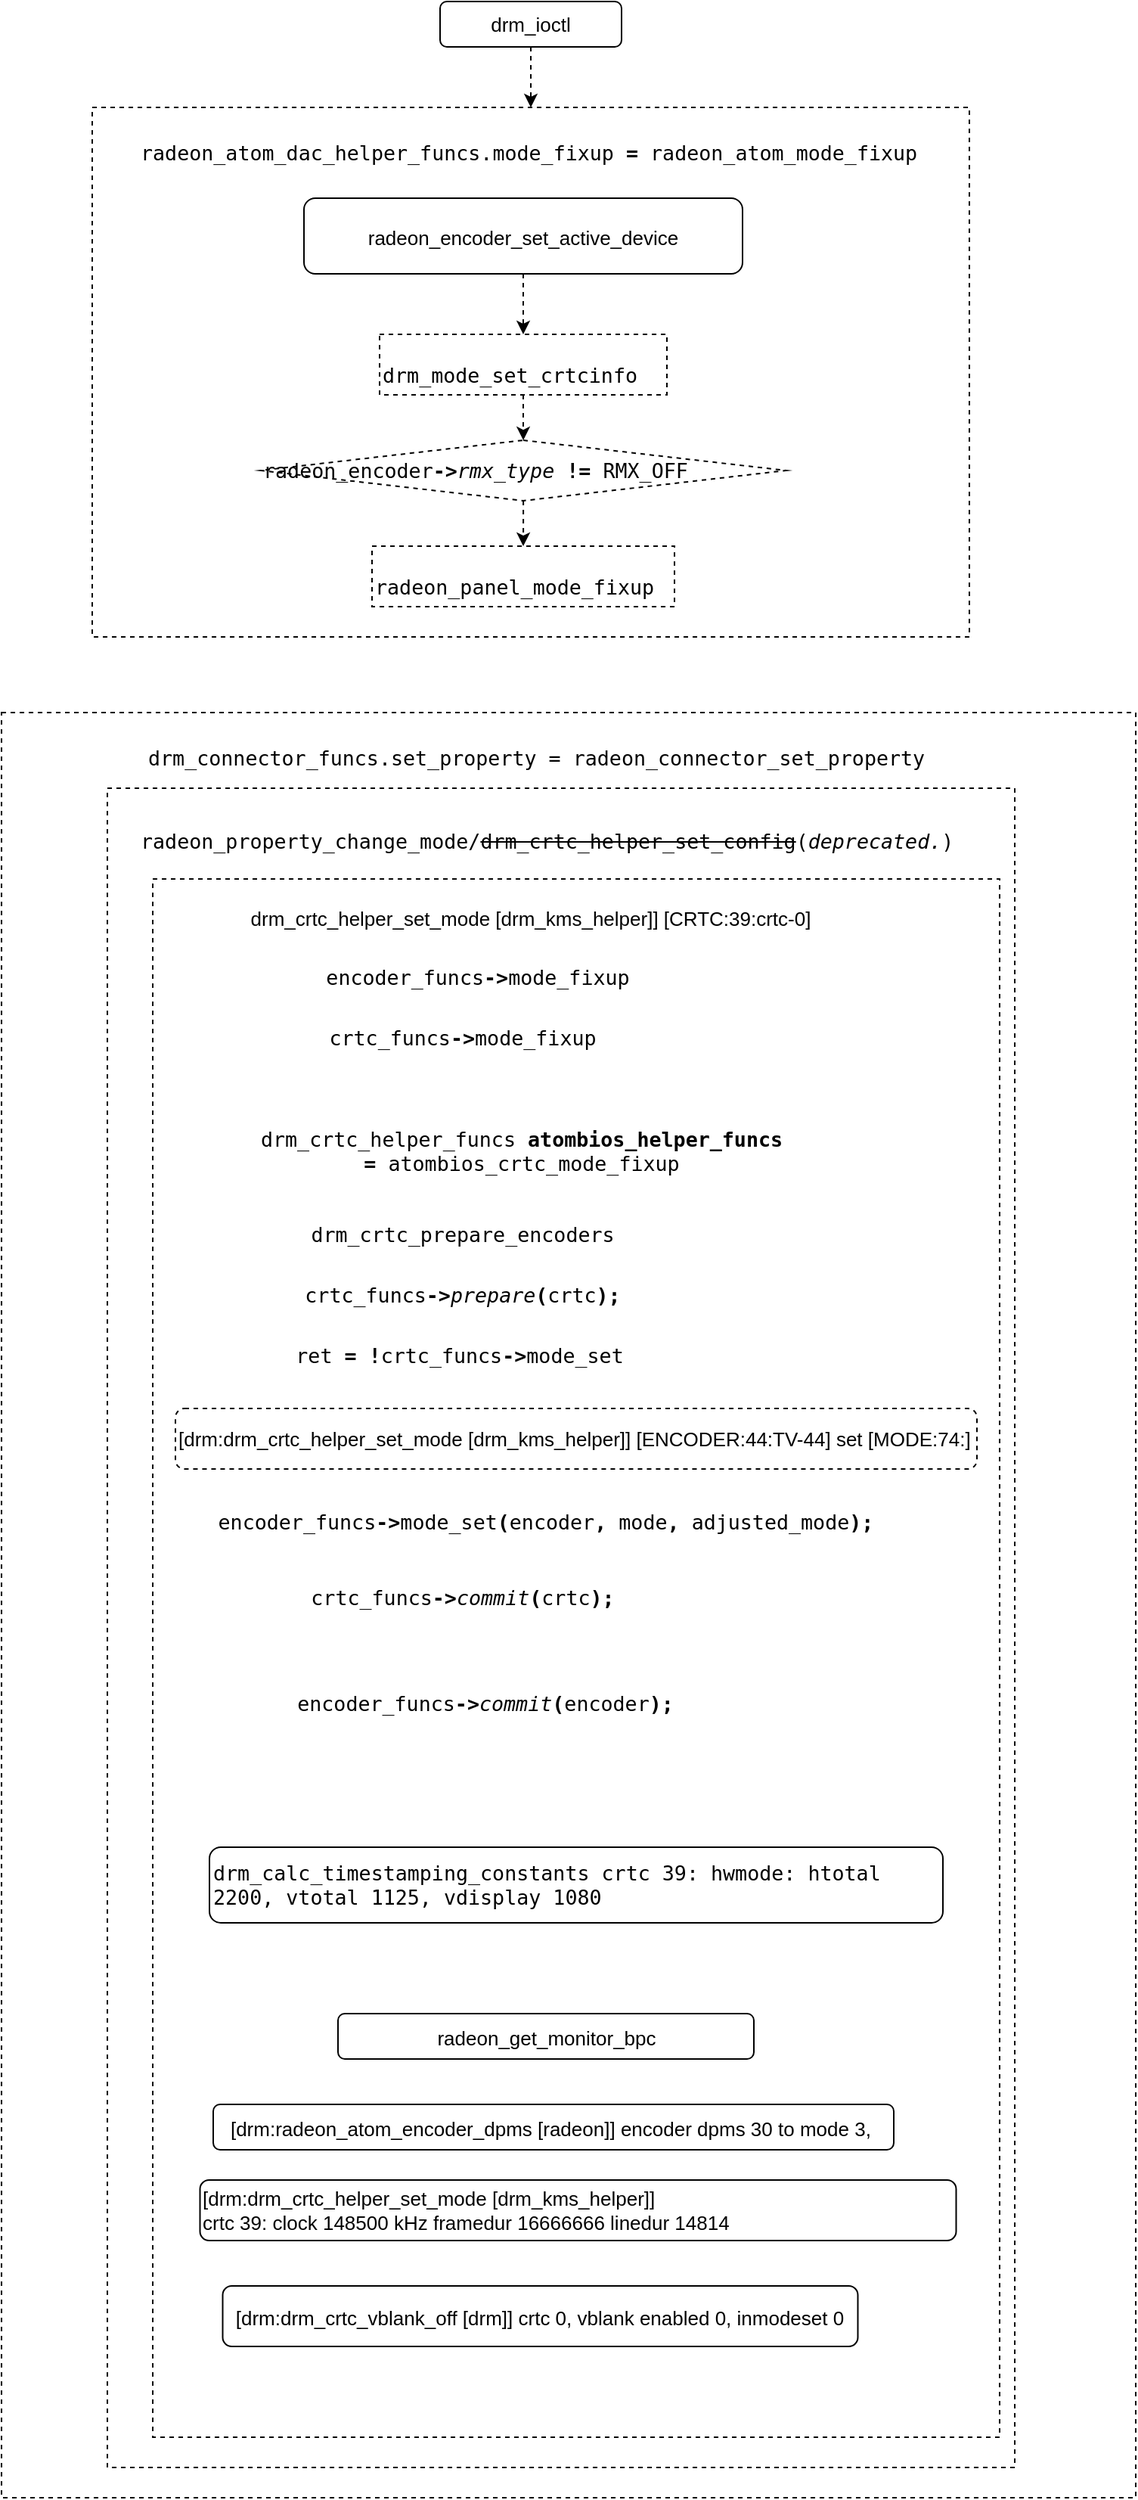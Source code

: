 <mxfile version="15.6.6" type="github">
  <diagram id="AM0HCoSupyYwshGD3Rph" name="Page-1">
    <mxGraphModel dx="2209" dy="761" grid="1" gridSize="10" guides="1" tooltips="1" connect="1" arrows="1" fold="1" page="1" pageScale="1" pageWidth="827" pageHeight="1169" math="0" shadow="0">
      <root>
        <mxCell id="0" />
        <mxCell id="1" parent="0" />
        <mxCell id="6ycGAx9qy3iNxIzKx5UR-36" value="" style="rounded=0;whiteSpace=wrap;html=1;dashed=1;fontSize=13;fontColor=default;strokeColor=default;fillColor=none;gradientColor=none;align=left;" vertex="1" parent="1">
          <mxGeometry x="-120" y="550" width="750" height="1180" as="geometry" />
        </mxCell>
        <mxCell id="6ycGAx9qy3iNxIzKx5UR-35" value="" style="rounded=0;whiteSpace=wrap;html=1;dashed=1;fontSize=13;fontColor=default;strokeColor=default;fillColor=none;gradientColor=none;align=left;" vertex="1" parent="1">
          <mxGeometry x="-50" y="600" width="600" height="1110" as="geometry" />
        </mxCell>
        <mxCell id="6ycGAx9qy3iNxIzKx5UR-39" value="" style="rounded=0;whiteSpace=wrap;html=1;dashed=1;fontSize=13;fontColor=default;strokeColor=default;fillColor=none;gradientColor=none;align=left;" vertex="1" parent="1">
          <mxGeometry x="-20" y="660" width="560" height="1030" as="geometry" />
        </mxCell>
        <mxCell id="6ycGAx9qy3iNxIzKx5UR-21" value="" style="edgeStyle=orthogonalEdgeStyle;rounded=0;orthogonalLoop=1;jettySize=auto;html=1;dashed=1;labelBackgroundColor=default;fontSize=18;fontColor=default;strokeColor=default;entryX=0.5;entryY=0;entryDx=0;entryDy=0;" edge="1" parent="1" source="6ycGAx9qy3iNxIzKx5UR-2" target="6ycGAx9qy3iNxIzKx5UR-37">
          <mxGeometry relative="1" as="geometry" />
        </mxCell>
        <mxCell id="6ycGAx9qy3iNxIzKx5UR-2" value="&lt;span style=&quot;text-align: left&quot;&gt;&lt;font style=&quot;font-size: 13px&quot;&gt;drm_ioctl&lt;/font&gt;&lt;/span&gt;" style="rounded=1;whiteSpace=wrap;html=1;fontColor=default;fillColor=default;strokeColor=default;" vertex="1" parent="1">
          <mxGeometry x="170" y="80" width="120" height="30" as="geometry" />
        </mxCell>
        <mxCell id="6ycGAx9qy3iNxIzKx5UR-5" value="&lt;div&gt;&lt;font style=&quot;font-size: 13px&quot;&gt;&lt;br&gt;&lt;/font&gt;&lt;/div&gt;&lt;div&gt;&lt;font style=&quot;font-size: 13px&quot;&gt;drm_crtc_helper_set_mode [drm_kms_helper]] [CRTC:39:crtc-0]&lt;/font&gt;&lt;/div&gt;&lt;div&gt;&lt;br&gt;&lt;/div&gt;" style="rounded=1;whiteSpace=wrap;html=1;fontSize=18;fontColor=default;strokeColor=none;fillColor=none;" vertex="1" parent="1">
          <mxGeometry y="670" width="460" height="30" as="geometry" />
        </mxCell>
        <mxCell id="6ycGAx9qy3iNxIzKx5UR-6" value="&lt;font style=&quot;font-size: 13px&quot;&gt;radeon_get_monitor_bpc&lt;/font&gt;" style="rounded=1;whiteSpace=wrap;html=1;fontSize=18;fontColor=default;strokeColor=default;fillColor=default;" vertex="1" parent="1">
          <mxGeometry x="102.5" y="1410" width="275" height="30" as="geometry" />
        </mxCell>
        <mxCell id="6ycGAx9qy3iNxIzKx5UR-7" value="&lt;font style=&quot;font-size: 13px&quot;&gt;[drm:radeon_atom_encoder_dpms [radeon]] encoder dpms 30 to mode 3,&amp;nbsp;&lt;/font&gt;" style="rounded=1;whiteSpace=wrap;html=1;fontSize=18;fontColor=default;strokeColor=default;fillColor=default;" vertex="1" parent="1">
          <mxGeometry x="20" y="1470" width="450" height="30" as="geometry" />
        </mxCell>
        <mxCell id="6ycGAx9qy3iNxIzKx5UR-8" value="&lt;div&gt;&lt;font style=&quot;font-size: 13px&quot;&gt;&lt;br&gt;&lt;/font&gt;&lt;/div&gt;&lt;div&gt;&lt;font style=&quot;font-size: 13px&quot;&gt;[drm:drm_crtc_vblank_off [drm]] crtc 0, vblank enabled 0, inmodeset 0&lt;/font&gt;&lt;/div&gt;&lt;div&gt;&lt;br&gt;&lt;/div&gt;" style="rounded=1;whiteSpace=wrap;html=1;fontSize=18;fontColor=default;strokeColor=default;fillColor=default;" vertex="1" parent="1">
          <mxGeometry x="26.25" y="1590" width="420" height="40" as="geometry" />
        </mxCell>
        <mxCell id="6ycGAx9qy3iNxIzKx5UR-29" value="&lt;p style=&quot;font-family: monospace , &amp;quot;courier&amp;quot; ; font-size: 10pt&quot;&gt;&lt;span style=&quot;font-size: 10pt&quot;&gt;radeon_property_change_mode/&lt;/span&gt;&lt;strike&gt;drm_crtc_helper_set_config&lt;/strike&gt;(&lt;span style=&quot;font-style: italic ; font-size: 10pt&quot;&gt;deprecated.&lt;/span&gt;&lt;span style=&quot;font-size: 10pt&quot;&gt;)&lt;/span&gt;&lt;/p&gt;" style="whiteSpace=wrap;html=1;dashed=1;fontSize=18;fontColor=default;strokeColor=none;fillColor=none;gradientColor=none;align=left;" vertex="1" parent="1">
          <mxGeometry x="-30" y="610" width="540" height="50" as="geometry" />
        </mxCell>
        <mxCell id="6ycGAx9qy3iNxIzKx5UR-33" value="&lt;p style=&quot;font-family: monospace , &amp;quot;courier&amp;quot; ; font-size: 10pt&quot;&gt;&lt;span style=&quot;font-size: 10pt&quot;&gt;drm_connector_funcs.&lt;/span&gt;&lt;span style=&quot;font-size: 10pt&quot;&gt;set_property =&amp;nbsp;&lt;/span&gt;&lt;span style=&quot;font-size: 10pt&quot;&gt;radeon_connector_set_property&lt;/span&gt;&lt;/p&gt;" style="whiteSpace=wrap;html=1;dashed=1;fontSize=18;fontColor=default;strokeColor=none;fillColor=none;gradientColor=none;align=left;" vertex="1" parent="1">
          <mxGeometry x="-25" y="550" width="550" height="60" as="geometry" />
        </mxCell>
        <mxCell id="6ycGAx9qy3iNxIzKx5UR-37" value="" style="rounded=0;whiteSpace=wrap;html=1;dashed=1;fontSize=13;fontColor=default;strokeColor=default;fillColor=none;gradientColor=none;align=left;" vertex="1" parent="1">
          <mxGeometry x="-60" y="150" width="580" height="350" as="geometry" />
        </mxCell>
        <mxCell id="6ycGAx9qy3iNxIzKx5UR-3" value="&lt;font style=&quot;font-size: 13px&quot;&gt;radeon_encoder_set_active_device&lt;/font&gt;" style="rounded=1;whiteSpace=wrap;html=1;fontSize=18;fontColor=default;strokeColor=default;fillColor=default;" vertex="1" parent="1">
          <mxGeometry x="80" y="210" width="290" height="50" as="geometry" />
        </mxCell>
        <mxCell id="6ycGAx9qy3iNxIzKx5UR-15" value="&lt;p style=&quot;font-family: monospace , &amp;#34;courier&amp;#34; ; font-size: 10pt&quot;&gt;&lt;span style=&quot;font-size: 10pt&quot;&gt;radeon_atom_dac_helper_funcs.mode_fixup&amp;nbsp;&lt;/span&gt;&lt;span style=&quot;font-weight: bold ; font-size: 10pt&quot;&gt;=&amp;nbsp;&lt;/span&gt;radeon_atom_mode_fixup&lt;/p&gt;" style="whiteSpace=wrap;html=1;fontSize=18;fontColor=default;strokeColor=default;fillColor=none;gradientColor=none;align=left;opacity=0;" vertex="1" parent="1">
          <mxGeometry x="-30" y="160" width="532.5" height="40" as="geometry" />
        </mxCell>
        <mxCell id="6ycGAx9qy3iNxIzKx5UR-16" value="&lt;p style=&quot;font-family: monospace, courier; font-size: 10pt;&quot;&gt;&lt;span style=&quot;&quot;&gt;drm_mode_set_crtcinfo&lt;/span&gt;&lt;/p&gt;" style="text;whiteSpace=wrap;html=1;fontSize=18;fontColor=default;fillColor=#FFFFFF;strokeColor=default;dashed=1;" vertex="1" parent="1">
          <mxGeometry x="130" y="300" width="190" height="40" as="geometry" />
        </mxCell>
        <mxCell id="6ycGAx9qy3iNxIzKx5UR-17" value="&lt;p style=&quot;font-family: monospace, courier; font-size: 10pt;&quot;&gt;&lt;span style=&quot;&quot;&gt;radeon_panel_mode_fixup&lt;/span&gt;&lt;/p&gt;" style="text;whiteSpace=wrap;html=1;fontSize=18;fontColor=default;strokeColor=default;dashed=1;" vertex="1" parent="1">
          <mxGeometry x="125" y="440" width="200" height="40" as="geometry" />
        </mxCell>
        <mxCell id="6ycGAx9qy3iNxIzKx5UR-18" value="&lt;p style=&quot;font-family: monospace , &amp;quot;courier&amp;quot; ; font-size: 10pt&quot;&gt;&lt;span style=&quot;&quot;&gt;radeon_encoder&lt;/span&gt;&lt;span style=&quot;font-weight: bold&quot;&gt;-&amp;gt;&lt;/span&gt;&lt;span style=&quot;font-style: italic;&quot;&gt;rmx_type&lt;/span&gt; &lt;span style=&quot;font-weight: bold&quot;&gt;!=&lt;/span&gt; &lt;span style=&quot;&quot;&gt;RMX_OFF&lt;/span&gt;&lt;/p&gt;" style="rhombus;whiteSpace=wrap;html=1;fontSize=18;fontColor=default;strokeColor=default;fillColor=default;gradientColor=none;align=left;dashed=1;" vertex="1" parent="1">
          <mxGeometry x="51.25" y="370" width="347.5" height="40" as="geometry" />
        </mxCell>
        <mxCell id="6ycGAx9qy3iNxIzKx5UR-26" style="edgeStyle=orthogonalEdgeStyle;rounded=0;orthogonalLoop=1;jettySize=auto;html=1;dashed=1;labelBackgroundColor=default;fontSize=18;fontColor=default;strokeColor=default;" edge="1" parent="1" source="6ycGAx9qy3iNxIzKx5UR-3" target="6ycGAx9qy3iNxIzKx5UR-16">
          <mxGeometry x="5" y="300" as="geometry" />
        </mxCell>
        <mxCell id="6ycGAx9qy3iNxIzKx5UR-19" value="" style="edgeStyle=orthogonalEdgeStyle;rounded=0;orthogonalLoop=1;jettySize=auto;html=1;labelBackgroundColor=default;fontSize=18;fontColor=default;strokeColor=default;dashed=1;" edge="1" parent="1" source="6ycGAx9qy3iNxIzKx5UR-16" target="6ycGAx9qy3iNxIzKx5UR-18">
          <mxGeometry x="5" y="300" as="geometry" />
        </mxCell>
        <mxCell id="6ycGAx9qy3iNxIzKx5UR-20" value="" style="edgeStyle=orthogonalEdgeStyle;rounded=0;orthogonalLoop=1;jettySize=auto;html=1;dashed=1;labelBackgroundColor=default;fontSize=18;fontColor=default;strokeColor=default;" edge="1" parent="1" source="6ycGAx9qy3iNxIzKx5UR-18" target="6ycGAx9qy3iNxIzKx5UR-17">
          <mxGeometry x="5" y="300" as="geometry" />
        </mxCell>
        <mxCell id="6ycGAx9qy3iNxIzKx5UR-40" value="&lt;p style=&quot;font-family: monospace , &amp;quot;courier&amp;quot; ; font-size: 10pt&quot;&gt;&lt;span&gt;drm_crtc_helper_funcs&lt;/span&gt; &lt;span style=&quot;font-weight: bold&quot;&gt;atombios_helper_funcs =&amp;nbsp;&lt;/span&gt;&lt;span style=&quot;font-size: 10pt;&quot;&gt;atombios_crtc_mode_fixup&lt;/span&gt;&lt;/p&gt;" style="text;html=1;strokeColor=none;fillColor=none;align=center;verticalAlign=middle;whiteSpace=wrap;rounded=0;dashed=1;fontSize=13;fontColor=default;" vertex="1" parent="1">
          <mxGeometry x="34" y="820" width="380" height="40" as="geometry" />
        </mxCell>
        <mxCell id="6ycGAx9qy3iNxIzKx5UR-41" value="&lt;p style=&quot;font-family: monospace , &amp;#34;courier&amp;#34; ; font-size: 10pt&quot;&gt;&lt;span&gt;encoder_funcs&lt;/span&gt;&lt;span style=&quot;font-weight: bold&quot;&gt;-&amp;gt;&lt;/span&gt;mode_fixup&lt;/p&gt;" style="text;html=1;strokeColor=none;fillColor=none;align=center;verticalAlign=middle;whiteSpace=wrap;rounded=0;dashed=1;fontSize=13;fontColor=default;" vertex="1" parent="1">
          <mxGeometry x="90" y="710" width="210" height="30" as="geometry" />
        </mxCell>
        <mxCell id="6ycGAx9qy3iNxIzKx5UR-42" value="&lt;p style=&quot;font-family: monospace , &amp;quot;courier&amp;quot; ; font-size: 10pt&quot;&gt;&lt;span style=&quot;&quot;&gt;crtc_funcs&lt;/span&gt;&lt;span style=&quot;font-weight: bold&quot;&gt;-&amp;gt;&lt;/span&gt;mode_fixup&lt;/p&gt;" style="text;html=1;strokeColor=none;fillColor=none;align=center;verticalAlign=middle;whiteSpace=wrap;rounded=0;dashed=1;fontSize=13;fontColor=default;" vertex="1" parent="1">
          <mxGeometry x="70" y="750" width="230" height="30" as="geometry" />
        </mxCell>
        <mxCell id="6ycGAx9qy3iNxIzKx5UR-43" value="&lt;p style=&quot;font-family: monospace , &amp;quot;courier&amp;quot; ; font-size: 10pt&quot;&gt;&lt;span style=&quot;&quot;&gt;drm_crtc_prepare_encoders&lt;/span&gt;&lt;/p&gt;" style="text;html=1;strokeColor=none;fillColor=none;align=center;verticalAlign=middle;whiteSpace=wrap;rounded=0;dashed=1;fontSize=13;fontColor=default;" vertex="1" parent="1">
          <mxGeometry x="70" y="880" width="230" height="30" as="geometry" />
        </mxCell>
        <mxCell id="6ycGAx9qy3iNxIzKx5UR-46" value="&lt;p style=&quot;font-family: monospace , &amp;quot;courier&amp;quot; ; font-size: 10pt&quot;&gt;&lt;span style=&quot;&quot;&gt;crtc_funcs&lt;/span&gt;&lt;span style=&quot;font-weight: bold&quot;&gt;-&amp;gt;&lt;/span&gt;&lt;span style=&quot;font-style: italic;&quot;&gt;prepare&lt;/span&gt;&lt;span style=&quot;font-weight: bold&quot;&gt;(&lt;/span&gt;&lt;span style=&quot;&quot;&gt;crtc&lt;/span&gt;&lt;span style=&quot;font-weight: bold&quot;&gt;);&lt;/span&gt;&lt;/p&gt;" style="text;html=1;strokeColor=none;fillColor=none;align=center;verticalAlign=middle;whiteSpace=wrap;rounded=0;dashed=1;fontSize=13;fontColor=default;" vertex="1" parent="1">
          <mxGeometry x="55" y="920" width="260" height="30" as="geometry" />
        </mxCell>
        <mxCell id="6ycGAx9qy3iNxIzKx5UR-47" value="&lt;p style=&quot;font-family: monospace , &amp;quot;courier&amp;quot; ; font-size: 10pt&quot;&gt;&lt;span style=&quot;&quot;&gt;ret&lt;/span&gt; &lt;span style=&quot;font-weight: bold&quot;&gt;=&lt;/span&gt; &lt;span style=&quot;font-weight: bold&quot;&gt;!&lt;/span&gt;&lt;span style=&quot;&quot;&gt;crtc_funcs&lt;/span&gt;&lt;span style=&quot;font-weight: bold&quot;&gt;-&amp;gt;&lt;/span&gt;mode_set&lt;/p&gt;" style="text;html=1;strokeColor=none;fillColor=none;align=center;verticalAlign=middle;whiteSpace=wrap;rounded=0;dashed=1;fontSize=13;fontColor=default;" vertex="1" parent="1">
          <mxGeometry x="57.5" y="960" width="250" height="30" as="geometry" />
        </mxCell>
        <mxCell id="6ycGAx9qy3iNxIzKx5UR-48" value="&lt;p style=&quot;font-family: monospace , &amp;quot;courier&amp;quot; ; font-size: 10pt&quot;&gt;&lt;span style=&quot;&quot;&gt;encoder_funcs&lt;/span&gt;&lt;span style=&quot;font-weight: bold&quot;&gt;-&amp;gt;&lt;/span&gt;mode_set&lt;span style=&quot;font-weight: bold&quot;&gt;(&lt;/span&gt;&lt;span style=&quot;&quot;&gt;encoder&lt;/span&gt;&lt;span style=&quot;font-weight: bold&quot;&gt;,&lt;/span&gt; &lt;span style=&quot;&quot;&gt;mode&lt;/span&gt;&lt;span style=&quot;font-weight: bold&quot;&gt;,&lt;/span&gt; &lt;span style=&quot;&quot;&gt;adjusted_mode&lt;/span&gt;&lt;span style=&quot;font-weight: bold&quot;&gt;);&lt;/span&gt;&lt;/p&gt;" style="text;html=1;strokeColor=none;fillColor=none;align=center;verticalAlign=middle;whiteSpace=wrap;rounded=0;dashed=1;fontSize=13;fontColor=default;" vertex="1" parent="1">
          <mxGeometry x="5" y="1070" width="470" height="30" as="geometry" />
        </mxCell>
        <mxCell id="6ycGAx9qy3iNxIzKx5UR-49" value="&lt;p style=&quot;font-family: monospace , &amp;quot;courier&amp;quot; ; font-size: 10pt&quot;&gt;&lt;span style=&quot;&quot;&gt;crtc_funcs&lt;/span&gt;&lt;span style=&quot;font-weight: bold&quot;&gt;-&amp;gt;&lt;/span&gt;&lt;span style=&quot;font-style: italic;&quot;&gt;commit&lt;/span&gt;&lt;span style=&quot;font-weight: bold&quot;&gt;(&lt;/span&gt;&lt;span style=&quot;&quot;&gt;crtc&lt;/span&gt;&lt;span style=&quot;font-weight: bold&quot;&gt;);&lt;/span&gt;&lt;/p&gt;" style="text;html=1;strokeColor=none;fillColor=none;align=center;verticalAlign=middle;whiteSpace=wrap;rounded=0;dashed=1;fontSize=13;fontColor=default;" vertex="1" parent="1">
          <mxGeometry x="45" y="1120" width="280" height="30" as="geometry" />
        </mxCell>
        <mxCell id="6ycGAx9qy3iNxIzKx5UR-50" value="&lt;p style=&quot;font-family: monospace , &amp;quot;courier&amp;quot; ; font-size: 10pt&quot;&gt;&lt;span style=&quot;&quot;&gt;encoder_funcs&lt;/span&gt;&lt;span style=&quot;font-weight: bold&quot;&gt;-&amp;gt;&lt;/span&gt;&lt;span style=&quot;font-style: italic;&quot;&gt;commit&lt;/span&gt;&lt;span style=&quot;font-weight: bold&quot;&gt;(&lt;/span&gt;&lt;span style=&quot;&quot;&gt;encoder&lt;/span&gt;&lt;span style=&quot;font-weight: bold&quot;&gt;);&lt;/span&gt;&lt;/p&gt;" style="text;html=1;strokeColor=none;fillColor=none;align=center;verticalAlign=middle;whiteSpace=wrap;rounded=0;dashed=1;fontSize=13;fontColor=default;" vertex="1" parent="1">
          <mxGeometry x="55" y="1190" width="290" height="30" as="geometry" />
        </mxCell>
        <mxCell id="6ycGAx9qy3iNxIzKx5UR-51" value="[drm:drm_crtc_helper_set_mode [drm_kms_helper]] [ENCODER:44:TV-44] set [MODE:74:]" style="rounded=1;whiteSpace=wrap;html=1;dashed=1;fontSize=13;fontColor=default;strokeColor=default;fillColor=default;gradientColor=none;align=left;" vertex="1" parent="1">
          <mxGeometry x="-5" y="1010" width="530" height="40" as="geometry" />
        </mxCell>
        <mxCell id="6ycGAx9qy3iNxIzKx5UR-52" value="&lt;p style=&quot;font-family: monospace , &amp;quot;courier&amp;quot; ; font-size: 10pt&quot;&gt;drm_calc_timestamping_constants&amp;nbsp;&lt;span style=&quot;font-size: 13.333px&quot;&gt;crtc 39: hwmode: htotal 2200, vtotal 1125, vdisplay 1080&lt;/span&gt;&lt;/p&gt;" style="rounded=1;whiteSpace=wrap;html=1;fontSize=13;fontColor=default;strokeColor=default;fillColor=default;gradientColor=none;align=left;" vertex="1" parent="1">
          <mxGeometry x="17.5" y="1300" width="485" height="50" as="geometry" />
        </mxCell>
        <mxCell id="6ycGAx9qy3iNxIzKx5UR-53" value="[drm:drm_crtc_helper_set_mode [drm_kms_helper]] &lt;br&gt;crtc 39: clock 148500 kHz framedur 16666666 linedur 14814" style="rounded=1;whiteSpace=wrap;html=1;fontSize=13;fontColor=default;strokeColor=default;fillColor=default;gradientColor=none;align=left;" vertex="1" parent="1">
          <mxGeometry x="11.25" y="1520" width="500" height="40" as="geometry" />
        </mxCell>
      </root>
    </mxGraphModel>
  </diagram>
</mxfile>
